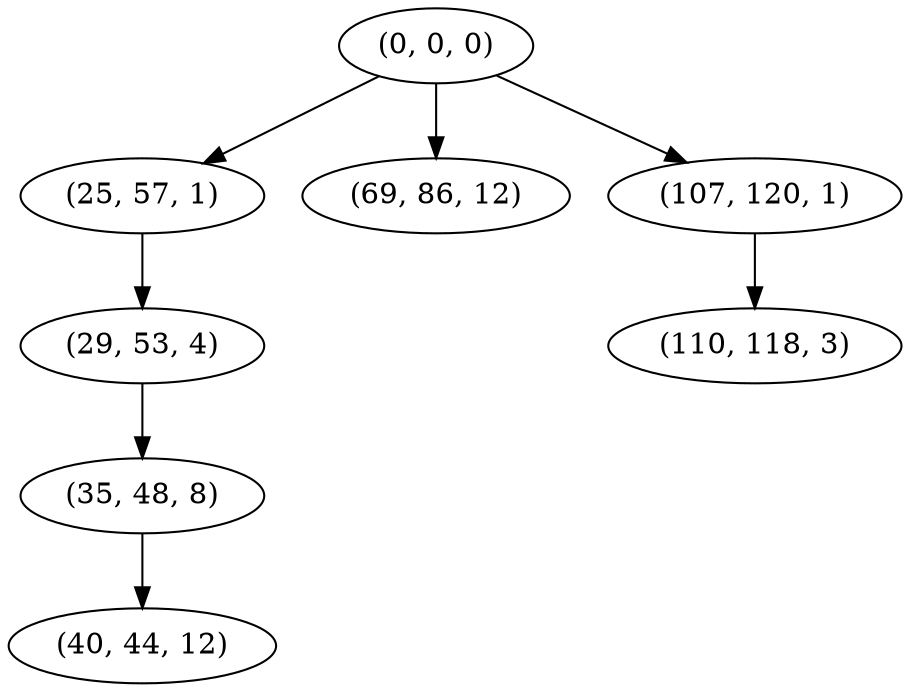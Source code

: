 digraph tree {
    "(0, 0, 0)";
    "(25, 57, 1)";
    "(29, 53, 4)";
    "(35, 48, 8)";
    "(40, 44, 12)";
    "(69, 86, 12)";
    "(107, 120, 1)";
    "(110, 118, 3)";
    "(0, 0, 0)" -> "(25, 57, 1)";
    "(0, 0, 0)" -> "(69, 86, 12)";
    "(0, 0, 0)" -> "(107, 120, 1)";
    "(25, 57, 1)" -> "(29, 53, 4)";
    "(29, 53, 4)" -> "(35, 48, 8)";
    "(35, 48, 8)" -> "(40, 44, 12)";
    "(107, 120, 1)" -> "(110, 118, 3)";
}
